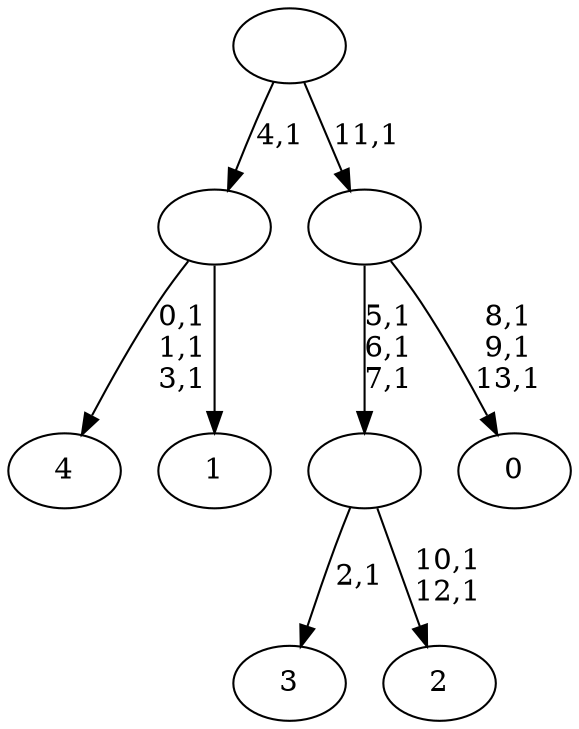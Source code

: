 digraph T {
	19 [label="4"]
	15 [label="3"]
	13 [label="2"]
	10 [label=""]
	7 [label="1"]
	6 [label=""]
	5 [label="0"]
	1 [label=""]
	0 [label=""]
	10 -> 13 [label="10,1\n12,1"]
	10 -> 15 [label="2,1"]
	6 -> 19 [label="0,1\n1,1\n3,1"]
	6 -> 7 [label=""]
	1 -> 5 [label="8,1\n9,1\n13,1"]
	1 -> 10 [label="5,1\n6,1\n7,1"]
	0 -> 6 [label="4,1"]
	0 -> 1 [label="11,1"]
}
